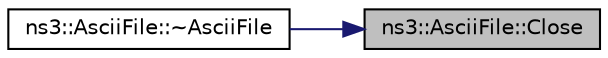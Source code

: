digraph "ns3::AsciiFile::Close"
{
 // LATEX_PDF_SIZE
  edge [fontname="Helvetica",fontsize="10",labelfontname="Helvetica",labelfontsize="10"];
  node [fontname="Helvetica",fontsize="10",shape=record];
  rankdir="RL";
  Node1 [label="ns3::AsciiFile::Close",height=0.2,width=0.4,color="black", fillcolor="grey75", style="filled", fontcolor="black",tooltip="Close the underlying file."];
  Node1 -> Node2 [dir="back",color="midnightblue",fontsize="10",style="solid",fontname="Helvetica"];
  Node2 [label="ns3::AsciiFile::~AsciiFile",height=0.2,width=0.4,color="black", fillcolor="white", style="filled",URL="$classns3_1_1_ascii_file.html#ab62b74e325523633ae9101661f86be15",tooltip=" "];
}

